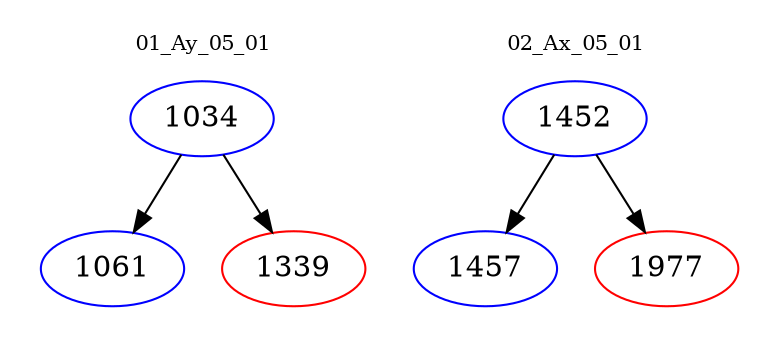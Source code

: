digraph{
subgraph cluster_0 {
color = white
label = "01_Ay_05_01";
fontsize=10;
T0_1034 [label="1034", color="blue"]
T0_1034 -> T0_1061 [color="black"]
T0_1061 [label="1061", color="blue"]
T0_1034 -> T0_1339 [color="black"]
T0_1339 [label="1339", color="red"]
}
subgraph cluster_1 {
color = white
label = "02_Ax_05_01";
fontsize=10;
T1_1452 [label="1452", color="blue"]
T1_1452 -> T1_1457 [color="black"]
T1_1457 [label="1457", color="blue"]
T1_1452 -> T1_1977 [color="black"]
T1_1977 [label="1977", color="red"]
}
}
